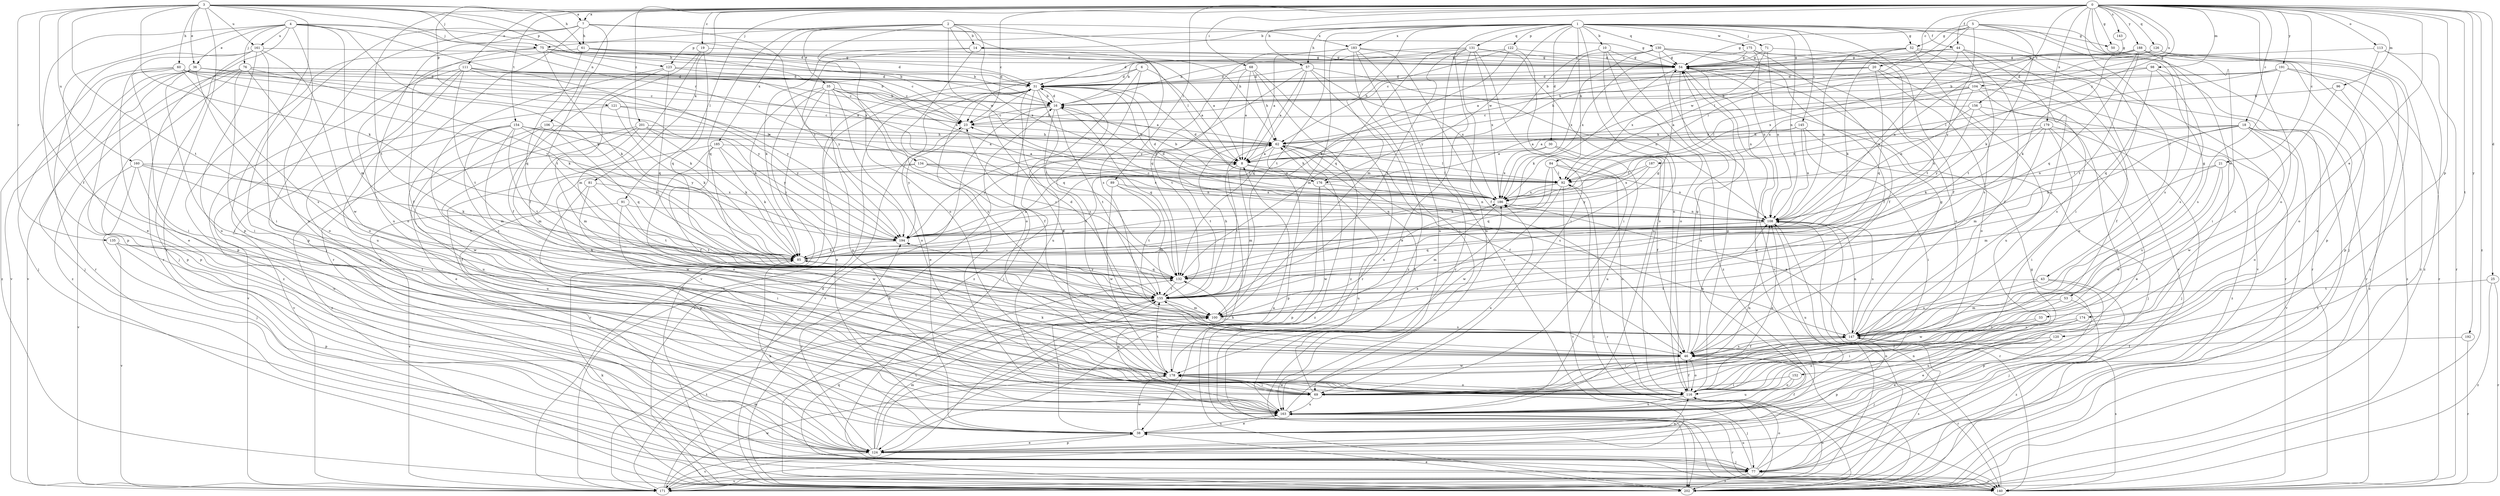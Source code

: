 strict digraph  {
0;
1;
2;
3;
4;
5;
6;
7;
8;
10;
14;
16;
18;
19;
20;
21;
23;
25;
30;
31;
33;
35;
36;
38;
43;
44;
46;
50;
52;
53;
54;
57;
60;
61;
62;
68;
69;
71;
75;
76;
77;
81;
84;
85;
89;
91;
92;
96;
98;
100;
104;
106;
108;
111;
113;
116;
120;
121;
122;
123;
124;
126;
130;
131;
132;
134;
135;
140;
143;
145;
147;
152;
154;
155;
156;
160;
161;
163;
171;
174;
175;
176;
178;
179;
183;
185;
186;
187;
188;
191;
192;
194;
201;
202;
0 -> 7  [label=a];
0 -> 18  [label=c];
0 -> 19  [label=c];
0 -> 20  [label=c];
0 -> 21  [label=c];
0 -> 23  [label=c];
0 -> 25  [label=d];
0 -> 33  [label=e];
0 -> 43  [label=f];
0 -> 44  [label=f];
0 -> 50  [label=g];
0 -> 57  [label=h];
0 -> 68  [label=i];
0 -> 81  [label=k];
0 -> 89  [label=l];
0 -> 91  [label=l];
0 -> 96  [label=m];
0 -> 98  [label=m];
0 -> 104  [label=n];
0 -> 106  [label=n];
0 -> 111  [label=o];
0 -> 113  [label=o];
0 -> 116  [label=o];
0 -> 120  [label=p];
0 -> 121  [label=p];
0 -> 126  [label=q];
0 -> 143  [label=s];
0 -> 152  [label=t];
0 -> 154  [label=t];
0 -> 155  [label=t];
0 -> 156  [label=u];
0 -> 174  [label=w];
0 -> 179  [label=x];
0 -> 187  [label=y];
0 -> 188  [label=y];
0 -> 191  [label=y];
0 -> 192  [label=y];
0 -> 201  [label=z];
0 -> 202  [label=z];
1 -> 10  [label=b];
1 -> 14  [label=b];
1 -> 30  [label=d];
1 -> 44  [label=f];
1 -> 46  [label=f];
1 -> 50  [label=g];
1 -> 52  [label=g];
1 -> 57  [label=h];
1 -> 69  [label=i];
1 -> 71  [label=j];
1 -> 84  [label=k];
1 -> 100  [label=m];
1 -> 108  [label=n];
1 -> 116  [label=o];
1 -> 122  [label=p];
1 -> 123  [label=p];
1 -> 130  [label=q];
1 -> 131  [label=q];
1 -> 145  [label=s];
1 -> 155  [label=t];
1 -> 171  [label=v];
1 -> 175  [label=w];
1 -> 176  [label=w];
1 -> 183  [label=x];
2 -> 14  [label=b];
2 -> 35  [label=e];
2 -> 75  [label=j];
2 -> 92  [label=l];
2 -> 116  [label=o];
2 -> 132  [label=q];
2 -> 147  [label=s];
2 -> 176  [label=w];
2 -> 183  [label=x];
2 -> 185  [label=x];
2 -> 186  [label=x];
3 -> 7  [label=a];
3 -> 16  [label=b];
3 -> 36  [label=e];
3 -> 46  [label=f];
3 -> 60  [label=h];
3 -> 61  [label=h];
3 -> 75  [label=j];
3 -> 85  [label=k];
3 -> 123  [label=p];
3 -> 124  [label=p];
3 -> 134  [label=r];
3 -> 135  [label=r];
3 -> 140  [label=r];
3 -> 155  [label=t];
3 -> 160  [label=u];
3 -> 161  [label=u];
4 -> 31  [label=d];
4 -> 36  [label=e];
4 -> 38  [label=e];
4 -> 75  [label=j];
4 -> 76  [label=j];
4 -> 85  [label=k];
4 -> 100  [label=m];
4 -> 124  [label=p];
4 -> 140  [label=r];
4 -> 161  [label=u];
4 -> 163  [label=u];
4 -> 186  [label=x];
5 -> 52  [label=g];
5 -> 53  [label=g];
5 -> 54  [label=g];
5 -> 77  [label=j];
5 -> 85  [label=k];
5 -> 92  [label=l];
5 -> 124  [label=p];
5 -> 176  [label=w];
5 -> 194  [label=y];
6 -> 8  [label=a];
6 -> 31  [label=d];
6 -> 163  [label=u];
6 -> 171  [label=v];
6 -> 202  [label=z];
7 -> 54  [label=g];
7 -> 61  [label=h];
7 -> 62  [label=h];
7 -> 77  [label=j];
7 -> 124  [label=p];
7 -> 140  [label=r];
7 -> 155  [label=t];
7 -> 163  [label=u];
7 -> 194  [label=y];
8 -> 92  [label=l];
8 -> 100  [label=m];
8 -> 155  [label=t];
8 -> 176  [label=w];
10 -> 54  [label=g];
10 -> 116  [label=o];
10 -> 163  [label=u];
10 -> 194  [label=y];
10 -> 202  [label=z];
14 -> 8  [label=a];
14 -> 54  [label=g];
14 -> 85  [label=k];
14 -> 116  [label=o];
14 -> 194  [label=y];
16 -> 23  [label=c];
16 -> 31  [label=d];
16 -> 132  [label=q];
16 -> 147  [label=s];
16 -> 155  [label=t];
16 -> 171  [label=v];
18 -> 8  [label=a];
18 -> 62  [label=h];
18 -> 85  [label=k];
18 -> 108  [label=n];
18 -> 116  [label=o];
18 -> 171  [label=v];
18 -> 178  [label=w];
18 -> 202  [label=z];
19 -> 46  [label=f];
19 -> 54  [label=g];
19 -> 100  [label=m];
19 -> 132  [label=q];
20 -> 16  [label=b];
20 -> 31  [label=d];
20 -> 62  [label=h];
20 -> 116  [label=o];
20 -> 132  [label=q];
20 -> 163  [label=u];
21 -> 92  [label=l];
21 -> 100  [label=m];
21 -> 147  [label=s];
21 -> 178  [label=w];
23 -> 62  [label=h];
23 -> 194  [label=y];
25 -> 140  [label=r];
25 -> 155  [label=t];
25 -> 202  [label=z];
30 -> 8  [label=a];
30 -> 46  [label=f];
30 -> 163  [label=u];
30 -> 186  [label=x];
31 -> 16  [label=b];
31 -> 38  [label=e];
31 -> 77  [label=j];
31 -> 132  [label=q];
31 -> 147  [label=s];
31 -> 163  [label=u];
31 -> 171  [label=v];
33 -> 69  [label=i];
33 -> 147  [label=s];
35 -> 8  [label=a];
35 -> 16  [label=b];
35 -> 38  [label=e];
35 -> 46  [label=f];
35 -> 62  [label=h];
35 -> 85  [label=k];
35 -> 116  [label=o];
35 -> 147  [label=s];
35 -> 163  [label=u];
35 -> 202  [label=z];
36 -> 8  [label=a];
36 -> 31  [label=d];
36 -> 69  [label=i];
36 -> 77  [label=j];
36 -> 116  [label=o];
36 -> 124  [label=p];
36 -> 171  [label=v];
36 -> 194  [label=y];
38 -> 46  [label=f];
38 -> 124  [label=p];
38 -> 155  [label=t];
38 -> 163  [label=u];
38 -> 178  [label=w];
43 -> 77  [label=j];
43 -> 124  [label=p];
43 -> 147  [label=s];
43 -> 155  [label=t];
44 -> 23  [label=c];
44 -> 54  [label=g];
44 -> 147  [label=s];
44 -> 155  [label=t];
44 -> 163  [label=u];
44 -> 194  [label=y];
46 -> 54  [label=g];
46 -> 108  [label=n];
46 -> 116  [label=o];
46 -> 140  [label=r];
46 -> 147  [label=s];
46 -> 155  [label=t];
46 -> 178  [label=w];
50 -> 202  [label=z];
52 -> 46  [label=f];
52 -> 54  [label=g];
52 -> 62  [label=h];
52 -> 85  [label=k];
52 -> 108  [label=n];
52 -> 147  [label=s];
52 -> 171  [label=v];
53 -> 100  [label=m];
53 -> 178  [label=w];
53 -> 202  [label=z];
54 -> 31  [label=d];
54 -> 38  [label=e];
54 -> 85  [label=k];
54 -> 108  [label=n];
54 -> 140  [label=r];
54 -> 163  [label=u];
57 -> 8  [label=a];
57 -> 31  [label=d];
57 -> 69  [label=i];
57 -> 108  [label=n];
57 -> 132  [label=q];
57 -> 186  [label=x];
57 -> 194  [label=y];
60 -> 23  [label=c];
60 -> 31  [label=d];
60 -> 69  [label=i];
60 -> 77  [label=j];
60 -> 147  [label=s];
60 -> 186  [label=x];
60 -> 194  [label=y];
60 -> 202  [label=z];
61 -> 16  [label=b];
61 -> 23  [label=c];
61 -> 54  [label=g];
61 -> 116  [label=o];
61 -> 132  [label=q];
62 -> 8  [label=a];
62 -> 46  [label=f];
62 -> 92  [label=l];
62 -> 124  [label=p];
62 -> 147  [label=s];
62 -> 155  [label=t];
62 -> 194  [label=y];
62 -> 202  [label=z];
68 -> 8  [label=a];
68 -> 31  [label=d];
68 -> 62  [label=h];
68 -> 140  [label=r];
68 -> 155  [label=t];
68 -> 202  [label=z];
69 -> 62  [label=h];
69 -> 77  [label=j];
69 -> 108  [label=n];
69 -> 163  [label=u];
69 -> 178  [label=w];
71 -> 54  [label=g];
71 -> 108  [label=n];
71 -> 155  [label=t];
71 -> 186  [label=x];
75 -> 16  [label=b];
75 -> 31  [label=d];
75 -> 46  [label=f];
75 -> 54  [label=g];
75 -> 85  [label=k];
75 -> 124  [label=p];
75 -> 186  [label=x];
76 -> 16  [label=b];
76 -> 31  [label=d];
76 -> 69  [label=i];
76 -> 85  [label=k];
76 -> 116  [label=o];
76 -> 124  [label=p];
76 -> 171  [label=v];
76 -> 202  [label=z];
77 -> 54  [label=g];
77 -> 116  [label=o];
77 -> 140  [label=r];
77 -> 163  [label=u];
77 -> 171  [label=v];
77 -> 202  [label=z];
81 -> 38  [label=e];
81 -> 155  [label=t];
81 -> 178  [label=w];
81 -> 186  [label=x];
84 -> 85  [label=k];
84 -> 92  [label=l];
84 -> 108  [label=n];
84 -> 116  [label=o];
84 -> 132  [label=q];
85 -> 8  [label=a];
85 -> 132  [label=q];
89 -> 100  [label=m];
89 -> 155  [label=t];
89 -> 178  [label=w];
89 -> 186  [label=x];
91 -> 69  [label=i];
91 -> 108  [label=n];
91 -> 155  [label=t];
91 -> 171  [label=v];
92 -> 16  [label=b];
92 -> 31  [label=d];
92 -> 140  [label=r];
92 -> 171  [label=v];
92 -> 178  [label=w];
92 -> 186  [label=x];
96 -> 16  [label=b];
96 -> 147  [label=s];
96 -> 202  [label=z];
98 -> 31  [label=d];
98 -> 132  [label=q];
98 -> 140  [label=r];
98 -> 147  [label=s];
98 -> 186  [label=x];
100 -> 31  [label=d];
100 -> 147  [label=s];
100 -> 186  [label=x];
104 -> 8  [label=a];
104 -> 16  [label=b];
104 -> 46  [label=f];
104 -> 92  [label=l];
104 -> 108  [label=n];
104 -> 147  [label=s];
106 -> 38  [label=e];
106 -> 62  [label=h];
106 -> 100  [label=m];
106 -> 132  [label=q];
106 -> 163  [label=u];
108 -> 23  [label=c];
108 -> 31  [label=d];
108 -> 132  [label=q];
108 -> 140  [label=r];
108 -> 147  [label=s];
108 -> 163  [label=u];
108 -> 194  [label=y];
111 -> 23  [label=c];
111 -> 31  [label=d];
111 -> 85  [label=k];
111 -> 124  [label=p];
111 -> 155  [label=t];
111 -> 163  [label=u];
111 -> 194  [label=y];
111 -> 202  [label=z];
113 -> 54  [label=g];
113 -> 116  [label=o];
113 -> 140  [label=r];
113 -> 202  [label=z];
116 -> 46  [label=f];
116 -> 54  [label=g];
116 -> 108  [label=n];
116 -> 163  [label=u];
120 -> 38  [label=e];
120 -> 46  [label=f];
120 -> 77  [label=j];
120 -> 116  [label=o];
121 -> 23  [label=c];
121 -> 85  [label=k];
121 -> 171  [label=v];
121 -> 194  [label=y];
122 -> 23  [label=c];
122 -> 54  [label=g];
122 -> 62  [label=h];
122 -> 69  [label=i];
122 -> 85  [label=k];
123 -> 23  [label=c];
123 -> 31  [label=d];
123 -> 46  [label=f];
123 -> 116  [label=o];
123 -> 132  [label=q];
124 -> 8  [label=a];
124 -> 38  [label=e];
124 -> 77  [label=j];
124 -> 85  [label=k];
124 -> 100  [label=m];
124 -> 116  [label=o];
124 -> 155  [label=t];
124 -> 171  [label=v];
124 -> 194  [label=y];
126 -> 54  [label=g];
126 -> 108  [label=n];
126 -> 124  [label=p];
126 -> 186  [label=x];
126 -> 202  [label=z];
130 -> 8  [label=a];
130 -> 16  [label=b];
130 -> 46  [label=f];
130 -> 54  [label=g];
130 -> 116  [label=o];
130 -> 140  [label=r];
130 -> 171  [label=v];
130 -> 186  [label=x];
131 -> 16  [label=b];
131 -> 31  [label=d];
131 -> 38  [label=e];
131 -> 54  [label=g];
131 -> 69  [label=i];
131 -> 116  [label=o];
131 -> 132  [label=q];
131 -> 155  [label=t];
131 -> 163  [label=u];
131 -> 186  [label=x];
132 -> 23  [label=c];
132 -> 54  [label=g];
132 -> 155  [label=t];
134 -> 92  [label=l];
134 -> 108  [label=n];
134 -> 163  [label=u];
134 -> 178  [label=w];
134 -> 186  [label=x];
135 -> 85  [label=k];
135 -> 124  [label=p];
135 -> 155  [label=t];
135 -> 171  [label=v];
140 -> 108  [label=n];
140 -> 147  [label=s];
143 -> 54  [label=g];
145 -> 8  [label=a];
145 -> 62  [label=h];
145 -> 69  [label=i];
145 -> 77  [label=j];
145 -> 108  [label=n];
147 -> 46  [label=f];
147 -> 54  [label=g];
147 -> 69  [label=i];
147 -> 108  [label=n];
147 -> 124  [label=p];
147 -> 186  [label=x];
152 -> 69  [label=i];
152 -> 116  [label=o];
152 -> 163  [label=u];
154 -> 8  [label=a];
154 -> 62  [label=h];
154 -> 85  [label=k];
154 -> 100  [label=m];
154 -> 147  [label=s];
154 -> 155  [label=t];
154 -> 171  [label=v];
154 -> 178  [label=w];
154 -> 194  [label=y];
155 -> 62  [label=h];
155 -> 100  [label=m];
155 -> 194  [label=y];
156 -> 23  [label=c];
156 -> 116  [label=o];
156 -> 186  [label=x];
156 -> 194  [label=y];
156 -> 202  [label=z];
160 -> 46  [label=f];
160 -> 77  [label=j];
160 -> 85  [label=k];
160 -> 92  [label=l];
160 -> 163  [label=u];
160 -> 171  [label=v];
161 -> 38  [label=e];
161 -> 54  [label=g];
161 -> 69  [label=i];
161 -> 77  [label=j];
161 -> 140  [label=r];
161 -> 163  [label=u];
161 -> 178  [label=w];
163 -> 38  [label=e];
163 -> 132  [label=q];
163 -> 140  [label=r];
163 -> 186  [label=x];
171 -> 62  [label=h];
171 -> 100  [label=m];
171 -> 108  [label=n];
171 -> 116  [label=o];
171 -> 147  [label=s];
171 -> 155  [label=t];
171 -> 178  [label=w];
174 -> 38  [label=e];
174 -> 147  [label=s];
174 -> 163  [label=u];
175 -> 46  [label=f];
175 -> 54  [label=g];
175 -> 108  [label=n];
175 -> 171  [label=v];
175 -> 186  [label=x];
176 -> 62  [label=h];
176 -> 108  [label=n];
176 -> 124  [label=p];
176 -> 163  [label=u];
176 -> 178  [label=w];
178 -> 31  [label=d];
178 -> 69  [label=i];
178 -> 85  [label=k];
178 -> 116  [label=o];
178 -> 155  [label=t];
178 -> 186  [label=x];
179 -> 38  [label=e];
179 -> 62  [label=h];
179 -> 69  [label=i];
179 -> 77  [label=j];
179 -> 85  [label=k];
179 -> 100  [label=m];
179 -> 186  [label=x];
183 -> 8  [label=a];
183 -> 46  [label=f];
183 -> 54  [label=g];
183 -> 100  [label=m];
183 -> 132  [label=q];
183 -> 140  [label=r];
183 -> 163  [label=u];
183 -> 202  [label=z];
185 -> 8  [label=a];
185 -> 46  [label=f];
185 -> 85  [label=k];
185 -> 116  [label=o];
185 -> 140  [label=r];
185 -> 194  [label=y];
186 -> 16  [label=b];
186 -> 31  [label=d];
186 -> 100  [label=m];
186 -> 108  [label=n];
187 -> 92  [label=l];
187 -> 186  [label=x];
187 -> 194  [label=y];
188 -> 54  [label=g];
188 -> 69  [label=i];
188 -> 85  [label=k];
188 -> 92  [label=l];
188 -> 132  [label=q];
188 -> 147  [label=s];
188 -> 155  [label=t];
188 -> 163  [label=u];
191 -> 16  [label=b];
191 -> 31  [label=d];
191 -> 92  [label=l];
191 -> 140  [label=r];
191 -> 147  [label=s];
191 -> 202  [label=z];
192 -> 46  [label=f];
192 -> 140  [label=r];
194 -> 85  [label=k];
201 -> 62  [label=h];
201 -> 69  [label=i];
201 -> 85  [label=k];
201 -> 100  [label=m];
201 -> 194  [label=y];
201 -> 202  [label=z];
202 -> 16  [label=b];
202 -> 23  [label=c];
202 -> 31  [label=d];
202 -> 38  [label=e];
202 -> 85  [label=k];
202 -> 92  [label=l];
202 -> 132  [label=q];
}
